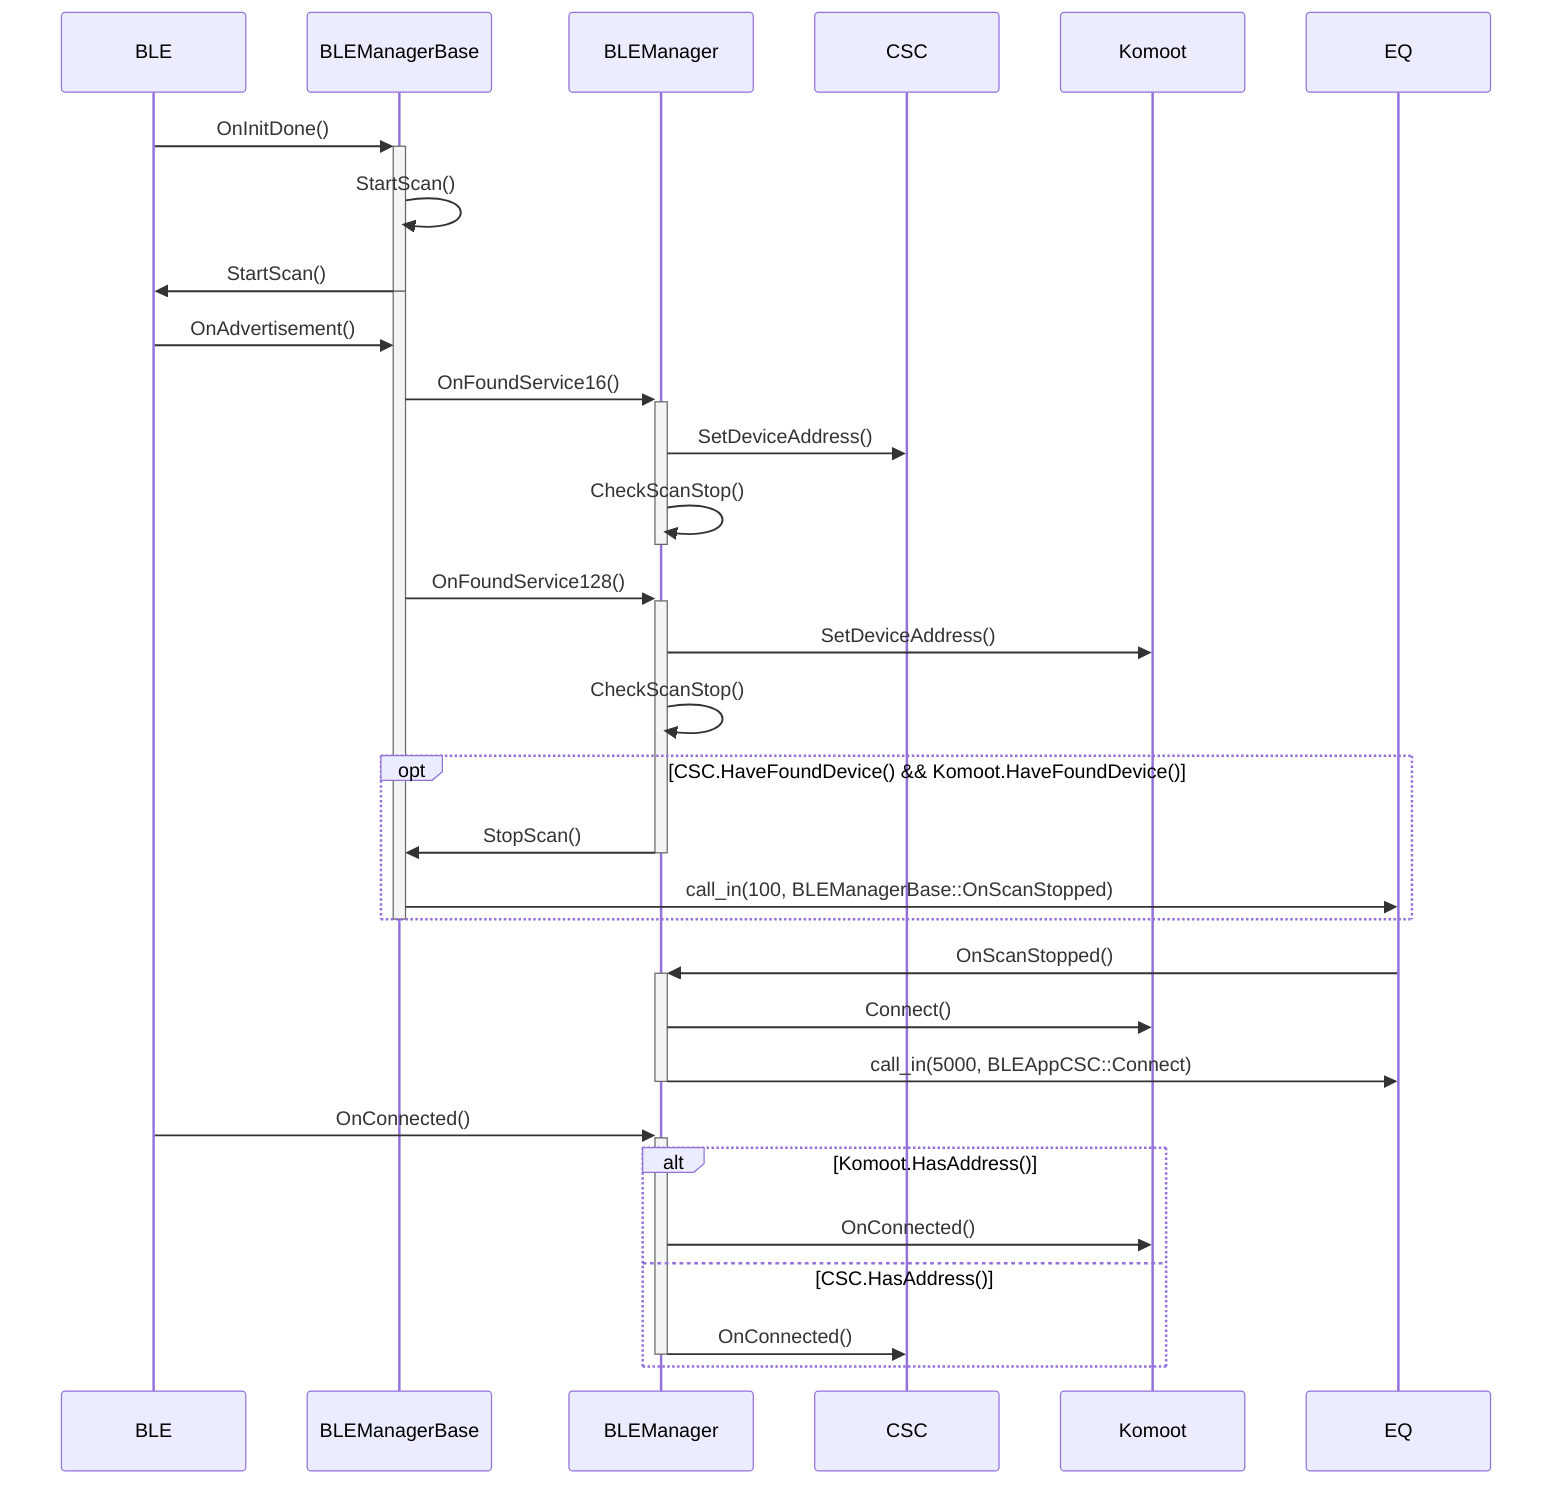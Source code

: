 sequenceDiagram
    BLE->>+BLEManagerBase: OnInitDone()
    BLEManagerBase->>BLEManagerBase: StartScan()
    BLEManagerBase->>-BLE: StartScan()
    activate BLEManagerBase
    BLE->>BLEManagerBase: OnAdvertisement()
    BLEManagerBase->>+BLEManager: OnFoundService16()
    BLEManager->>CSC: SetDeviceAddress()
    BLEManager->>-BLEManager: CheckScanStop()
    BLEManagerBase->>+BLEManager: OnFoundService128()
    BLEManager->>Komoot: SetDeviceAddress()
    BLEManager->>BLEManager: CheckScanStop()
    opt CSC.HaveFoundDevice() && Komoot.HaveFoundDevice()
    BLEManager->>-BLEManagerBase: StopScan()
    BLEManagerBase->>EQ: call_in(100, BLEManagerBase::OnScanStopped)
    end
    deactivate BLEManagerBase
    EQ->>+BLEManager: OnScanStopped()
    BLEManager->>Komoot: Connect()
    BLEManager->>-EQ: call_in(5000, BLEAppCSC::Connect)
    BLE->>+BLEManager: OnConnected()
    alt Komoot.HasAddress()
    BLEManager->>Komoot: OnConnected()
    else CSC.HasAddress()
    BLEManager->>-CSC: OnConnected()
    end